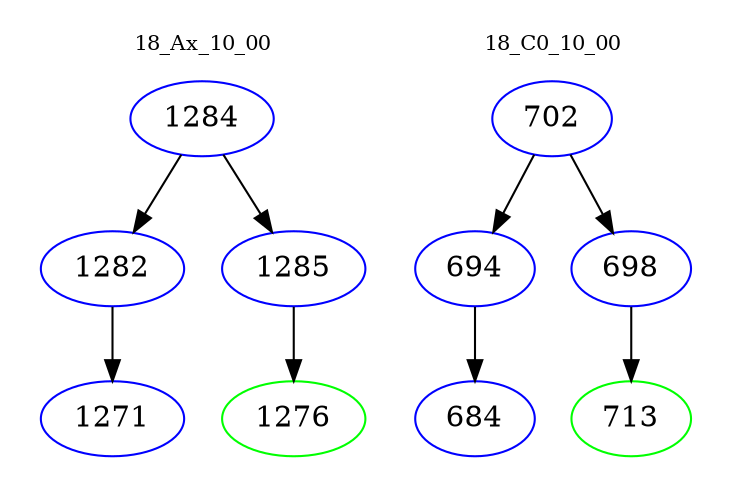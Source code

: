 digraph{
subgraph cluster_0 {
color = white
label = "18_Ax_10_00";
fontsize=10;
T0_1284 [label="1284", color="blue"]
T0_1284 -> T0_1282 [color="black"]
T0_1282 [label="1282", color="blue"]
T0_1282 -> T0_1271 [color="black"]
T0_1271 [label="1271", color="blue"]
T0_1284 -> T0_1285 [color="black"]
T0_1285 [label="1285", color="blue"]
T0_1285 -> T0_1276 [color="black"]
T0_1276 [label="1276", color="green"]
}
subgraph cluster_1 {
color = white
label = "18_C0_10_00";
fontsize=10;
T1_702 [label="702", color="blue"]
T1_702 -> T1_694 [color="black"]
T1_694 [label="694", color="blue"]
T1_694 -> T1_684 [color="black"]
T1_684 [label="684", color="blue"]
T1_702 -> T1_698 [color="black"]
T1_698 [label="698", color="blue"]
T1_698 -> T1_713 [color="black"]
T1_713 [label="713", color="green"]
}
}
